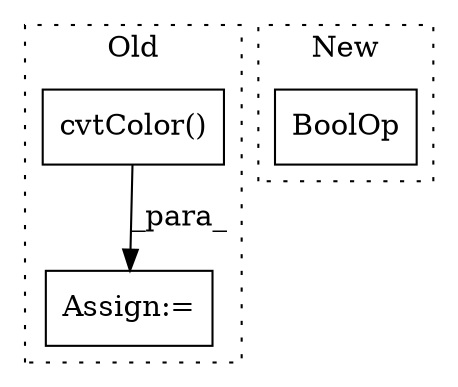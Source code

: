 digraph G {
subgraph cluster0 {
1 [label="cvtColor()" a="75" s="1718,1756" l="13,1" shape="box"];
3 [label="Assign:=" a="68" s="1715" l="3" shape="box"];
label = "Old";
style="dotted";
}
subgraph cluster1 {
2 [label="BoolOp" a="72" s="2576" l="48" shape="box"];
label = "New";
style="dotted";
}
1 -> 3 [label="_para_"];
}